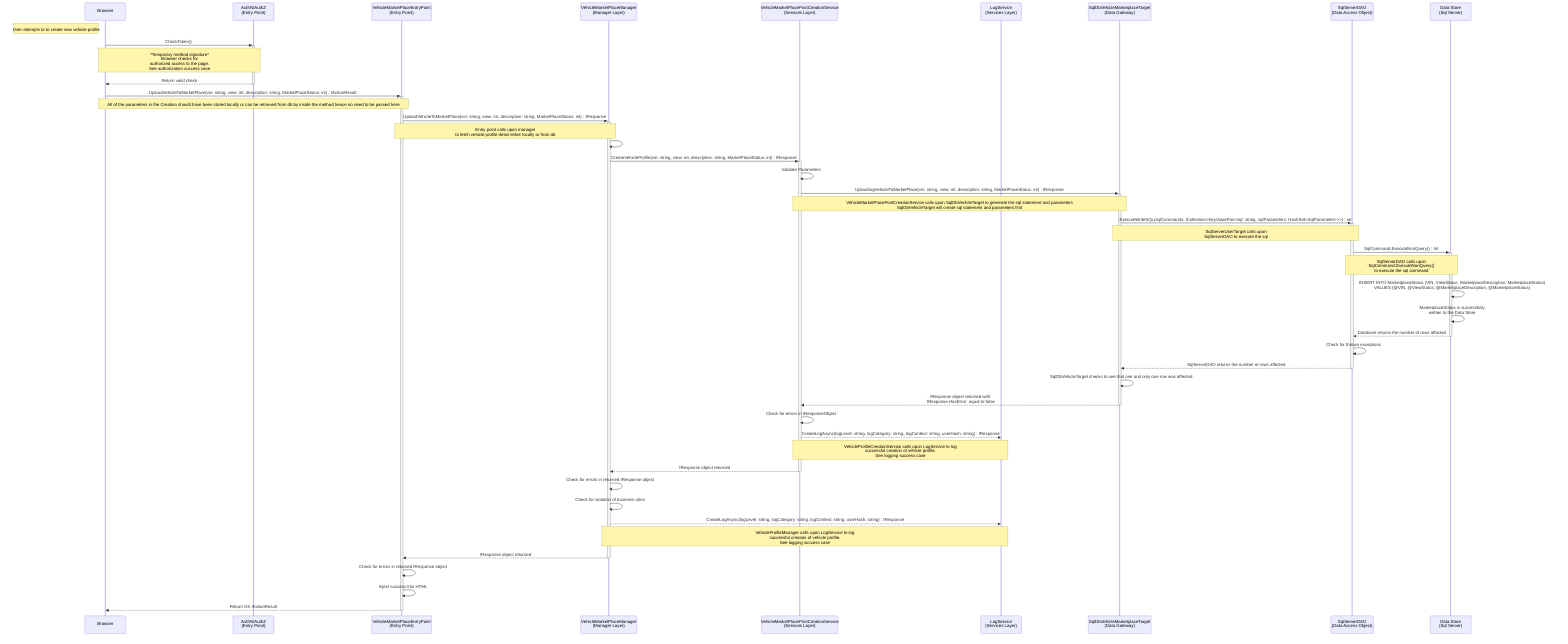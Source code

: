 sequenceDiagram
participant u as Browser
participant az as AuthN/AuthZ<br>(Entry Point)
participant e as VehicleMarketPlaceEntryPoint<br>(Entry Point)
participant vpm as VehicleMarketPlaceManager<br>(Manager Layer)
participant vps as VehicleMarketPlacePostCreationService<br>(Services Layer)
participant ll as LogService<br>(Services Layer)
participant dg as SqlDbVehicleMarketplaceTarget<br>(Data Gateway)
participant da as SqlServerDAO<br>(Data Access Object)
participant ds as Data Store<br>(Sql Server)

Note Left of u: User attempts to to create new vehicle profile
u->>+az: CheckToken() 
    Note over u,az: *Temporary method signature*<br>Browser checks for<br>authorized access to the page.<br>See authorization success case
az-->>-u: Return valid check

u->>+e: UploadVehicleToMarketPlace(vin: string, view: int, description: string, MarketPlaceStatus: int) : IActionResult
    Note over u,e: All of the parameters in the Creation should have been stored locally or can be retrieved from db by inside the method hence no need to be passed here

    e->>+vpm: UploadVehicleToMarketPlace(vin: string, view: int, description: string, MarketPlaceStatus: int) : IResponse
        Note over e,vpm: Entry point calls upon manager<br>to fetch vehicle profile detail either locally or from db 
        
        vpm->>vpm: 

        vpm->>+vps: CreateVehicleProfile(vin: string, view: int, description: string, MarketPlaceStatus: int) : IResponse

            vps->>vps: Validate Parameters

            # Use api to search for other details on the vehicle
            #vps->>vps: HttpCleint.SendAsync(request: HttpRequestMessage) : Task<HttpResponseMessage>
            #    Note over vps,vps: Requests information from API using the vin of the vehicle

           
            # Send to data store
            vps->>+dg: UploadingVehicleToMarketPlace(vin: string, view: int, description: string, MarketPlaceStatus: int) : IResponse
                Note over vps,dg: VehicleMarketPlacePostCreationService calls upon SqlDbVechileTarget to generate the sql statement and parameters<br>SqlDbVehicleTarget will create sql statement and parameters first

                dg->>+da: ExecuteWriteSQL(sqlCommands: ICollection<KeyValuePair<sql: string, sqlParameters: HashSet<SqlParameter>>>) : int
                    Note over dg,da: SqlServerUserTarget calls upon<br>SqlServerDAO to execute the sql

                    da->>+ds: SqlCommand.ExecuteNonQuery() : Int
                        Note over da,ds: SqlServerDAO calls upon<br>`SqlCommand.ExecuteNonQuery()`<br>to execute the sql command

                        ds->>ds: INSERT INTO MarketplaceStatus (VIN, ViewStatus, MarketplaceDescription, MarketplaceStatus)<br>VALUES (@VIN, @ViewStatus, @MarketplaceDescription, @MarketplaceStatus)

                        ds->>ds: MarketplaceStatus is successfully<br>written to the Data Store

                    ds-->>-da: Database returns the number of rows affected

                    da->>da: Check for thrown exceptions

                da-->>-dg: SqlServerDAO returns the number of rows affected

                dg->>dg: SqlDbVehicleTarget checks to see that one and only one row was affected

            dg-->>-vps: IResponse object returned with<br>`IResponse.HasError` equal to false

            vps->>vps: Check for errors in IResponseObject

            # Log successful vehicle creation
            vps-->>ll: CreateLogAsync(logLevel: string, logCategory: string, logContext: string, userHash: string) : IResponse
                Note over vps,ll: VehicleProfileCreationService calls upon LogService to log<br>successful creation of vehicle profile.<br>See logging success case

        vps-->>-vpm: IResponse object returned

        vpm->>vpm: Check for errors in returned IResponse object

        vpm->>vpm: Check for violation of business rules

        # Log successful vehicle creation
        vpm-->>ll: CreateLogAsync(logLevel: string, logCategory: string, logContext: string, userHash: string) : IResponse
            Note over vpm,ll: VehicleProfileManager calls upon LogService to log<br>successful creation of vehicle profile.<br>See logging success case

    vpm-->>-e: IResponse object returned

    e->>e: Check for errors in returned IResponse object

    e->>e: Inject success into HTML
e-->>-u: Return OK IActionResult